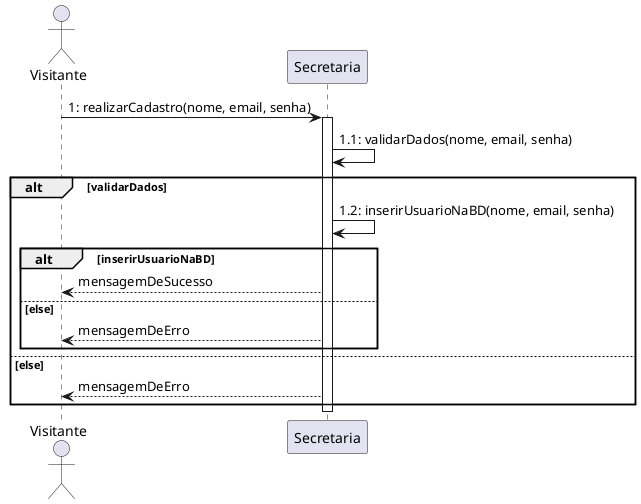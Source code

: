 @startuml realizar_Sistema
actor Visitante

Visitante->Secretaria: 1: realizarCadastro(nome, email, senha)
Activate Secretaria
Secretaria->Secretaria: 1.1: validarDados(nome, email, senha)

alt validarDados
Secretaria->Secretaria: 1.2: inserirUsuarioNaBD(nome, email, senha)
alt inserirUsuarioNaBD
Secretaria-->Visitante: mensagemDeSucesso
else else
Secretaria-->Visitante: mensagemDeErro
end
else else
Secretaria-->Visitante: mensagemDeErro
end
deactivate Secretaria

@enduml
